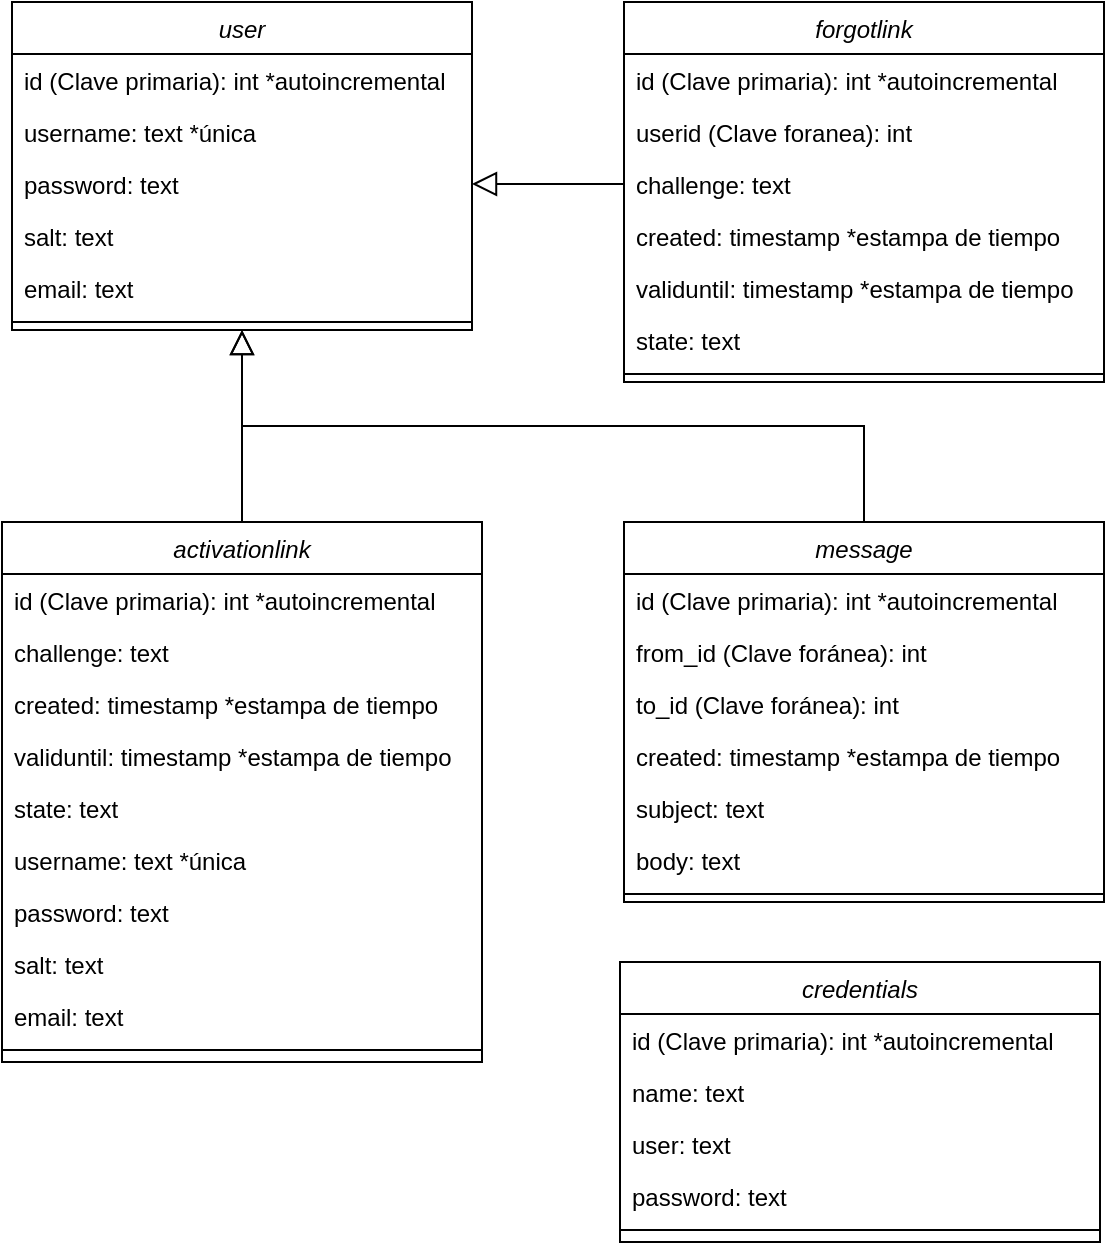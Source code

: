 <mxfile version="20.4.0" type="device"><diagram id="C5RBs43oDa-KdzZeNtuy" name="Page-1"><mxGraphModel dx="2188" dy="1145" grid="1" gridSize="10" guides="1" tooltips="1" connect="1" arrows="1" fold="1" page="1" pageScale="1" pageWidth="827" pageHeight="1169" math="0" shadow="0"><root><mxCell id="WIyWlLk6GJQsqaUBKTNV-0"/><mxCell id="WIyWlLk6GJQsqaUBKTNV-1" parent="WIyWlLk6GJQsqaUBKTNV-0"/><mxCell id="zkfFHV4jXpPFQw0GAbJ--0" value="user" style="swimlane;fontStyle=2;align=center;verticalAlign=top;childLayout=stackLayout;horizontal=1;startSize=26;horizontalStack=0;resizeParent=1;resizeLast=0;collapsible=1;marginBottom=0;rounded=0;shadow=0;strokeWidth=1;" parent="WIyWlLk6GJQsqaUBKTNV-1" vertex="1"><mxGeometry x="110" y="90" width="230" height="164" as="geometry"><mxRectangle x="230" y="140" width="160" height="26" as="alternateBounds"/></mxGeometry></mxCell><mxCell id="zkfFHV4jXpPFQw0GAbJ--1" value="id (Clave primaria): int *autoincremental" style="text;align=left;verticalAlign=top;spacingLeft=4;spacingRight=4;overflow=hidden;rotatable=0;points=[[0,0.5],[1,0.5]];portConstraint=eastwest;" parent="zkfFHV4jXpPFQw0GAbJ--0" vertex="1"><mxGeometry y="26" width="230" height="26" as="geometry"/></mxCell><mxCell id="zkfFHV4jXpPFQw0GAbJ--2" value="username: text *única" style="text;align=left;verticalAlign=top;spacingLeft=4;spacingRight=4;overflow=hidden;rotatable=0;points=[[0,0.5],[1,0.5]];portConstraint=eastwest;rounded=0;shadow=0;html=0;" parent="zkfFHV4jXpPFQw0GAbJ--0" vertex="1"><mxGeometry y="52" width="230" height="26" as="geometry"/></mxCell><mxCell id="zkfFHV4jXpPFQw0GAbJ--3" value="password: text" style="text;align=left;verticalAlign=top;spacingLeft=4;spacingRight=4;overflow=hidden;rotatable=0;points=[[0,0.5],[1,0.5]];portConstraint=eastwest;rounded=0;shadow=0;html=0;" parent="zkfFHV4jXpPFQw0GAbJ--0" vertex="1"><mxGeometry y="78" width="230" height="26" as="geometry"/></mxCell><mxCell id="4GmssvIqVOjiUx_fm6gv-0" value="salt: text" style="text;align=left;verticalAlign=top;spacingLeft=4;spacingRight=4;overflow=hidden;rotatable=0;points=[[0,0.5],[1,0.5]];portConstraint=eastwest;rounded=0;shadow=0;html=0;" vertex="1" parent="zkfFHV4jXpPFQw0GAbJ--0"><mxGeometry y="104" width="230" height="26" as="geometry"/></mxCell><mxCell id="4GmssvIqVOjiUx_fm6gv-1" value="email: text" style="text;align=left;verticalAlign=top;spacingLeft=4;spacingRight=4;overflow=hidden;rotatable=0;points=[[0,0.5],[1,0.5]];portConstraint=eastwest;rounded=0;shadow=0;html=0;" vertex="1" parent="zkfFHV4jXpPFQw0GAbJ--0"><mxGeometry y="130" width="230" height="26" as="geometry"/></mxCell><mxCell id="zkfFHV4jXpPFQw0GAbJ--4" value="" style="line;html=1;strokeWidth=1;align=left;verticalAlign=middle;spacingTop=-1;spacingLeft=3;spacingRight=3;rotatable=0;labelPosition=right;points=[];portConstraint=eastwest;" parent="zkfFHV4jXpPFQw0GAbJ--0" vertex="1"><mxGeometry y="156" width="230" height="8" as="geometry"/></mxCell><mxCell id="zkfFHV4jXpPFQw0GAbJ--12" value="" style="endArrow=block;endSize=10;endFill=0;shadow=0;strokeWidth=1;rounded=0;edgeStyle=elbowEdgeStyle;elbow=vertical;exitX=0.5;exitY=0;exitDx=0;exitDy=0;" parent="WIyWlLk6GJQsqaUBKTNV-1" source="4GmssvIqVOjiUx_fm6gv-24" target="zkfFHV4jXpPFQw0GAbJ--0" edge="1"><mxGeometry width="160" relative="1" as="geometry"><mxPoint x="126" y="340" as="sourcePoint"/><mxPoint x="126" y="183" as="targetPoint"/></mxGeometry></mxCell><mxCell id="zkfFHV4jXpPFQw0GAbJ--16" value="" style="endArrow=block;endSize=10;endFill=0;shadow=0;strokeWidth=1;rounded=0;edgeStyle=elbowEdgeStyle;elbow=vertical;exitX=0;exitY=0.5;exitDx=0;exitDy=0;" parent="WIyWlLk6GJQsqaUBKTNV-1" source="4GmssvIqVOjiUx_fm6gv-5" target="zkfFHV4jXpPFQw0GAbJ--0" edge="1"><mxGeometry width="160" relative="1" as="geometry"><mxPoint x="336" y="340" as="sourcePoint"/><mxPoint x="236" y="251" as="targetPoint"/></mxGeometry></mxCell><mxCell id="4GmssvIqVOjiUx_fm6gv-2" value="forgotlink" style="swimlane;fontStyle=2;align=center;verticalAlign=top;childLayout=stackLayout;horizontal=1;startSize=26;horizontalStack=0;resizeParent=1;resizeLast=0;collapsible=1;marginBottom=0;rounded=0;shadow=0;strokeWidth=1;" vertex="1" parent="WIyWlLk6GJQsqaUBKTNV-1"><mxGeometry x="416" y="90" width="240" height="190" as="geometry"><mxRectangle x="230" y="140" width="160" height="26" as="alternateBounds"/></mxGeometry></mxCell><mxCell id="4GmssvIqVOjiUx_fm6gv-3" value="id (Clave primaria): int *autoincremental" style="text;align=left;verticalAlign=top;spacingLeft=4;spacingRight=4;overflow=hidden;rotatable=0;points=[[0,0.5],[1,0.5]];portConstraint=eastwest;" vertex="1" parent="4GmssvIqVOjiUx_fm6gv-2"><mxGeometry y="26" width="240" height="26" as="geometry"/></mxCell><mxCell id="4GmssvIqVOjiUx_fm6gv-4" value="userid (Clave foranea): int" style="text;align=left;verticalAlign=top;spacingLeft=4;spacingRight=4;overflow=hidden;rotatable=0;points=[[0,0.5],[1,0.5]];portConstraint=eastwest;rounded=0;shadow=0;html=0;" vertex="1" parent="4GmssvIqVOjiUx_fm6gv-2"><mxGeometry y="52" width="240" height="26" as="geometry"/></mxCell><mxCell id="4GmssvIqVOjiUx_fm6gv-5" value="challenge: text" style="text;align=left;verticalAlign=top;spacingLeft=4;spacingRight=4;overflow=hidden;rotatable=0;points=[[0,0.5],[1,0.5]];portConstraint=eastwest;rounded=0;shadow=0;html=0;" vertex="1" parent="4GmssvIqVOjiUx_fm6gv-2"><mxGeometry y="78" width="240" height="26" as="geometry"/></mxCell><mxCell id="4GmssvIqVOjiUx_fm6gv-6" value="created: timestamp *estampa de tiempo" style="text;align=left;verticalAlign=top;spacingLeft=4;spacingRight=4;overflow=hidden;rotatable=0;points=[[0,0.5],[1,0.5]];portConstraint=eastwest;rounded=0;shadow=0;html=0;" vertex="1" parent="4GmssvIqVOjiUx_fm6gv-2"><mxGeometry y="104" width="240" height="26" as="geometry"/></mxCell><mxCell id="4GmssvIqVOjiUx_fm6gv-9" value="validuntil: timestamp *estampa de tiempo" style="text;align=left;verticalAlign=top;spacingLeft=4;spacingRight=4;overflow=hidden;rotatable=0;points=[[0,0.5],[1,0.5]];portConstraint=eastwest;rounded=0;shadow=0;html=0;" vertex="1" parent="4GmssvIqVOjiUx_fm6gv-2"><mxGeometry y="130" width="240" height="26" as="geometry"/></mxCell><mxCell id="4GmssvIqVOjiUx_fm6gv-7" value="state: text" style="text;align=left;verticalAlign=top;spacingLeft=4;spacingRight=4;overflow=hidden;rotatable=0;points=[[0,0.5],[1,0.5]];portConstraint=eastwest;rounded=0;shadow=0;html=0;" vertex="1" parent="4GmssvIqVOjiUx_fm6gv-2"><mxGeometry y="156" width="240" height="26" as="geometry"/></mxCell><mxCell id="4GmssvIqVOjiUx_fm6gv-8" value="" style="line;html=1;strokeWidth=1;align=left;verticalAlign=middle;spacingTop=-1;spacingLeft=3;spacingRight=3;rotatable=0;labelPosition=right;points=[];portConstraint=eastwest;" vertex="1" parent="4GmssvIqVOjiUx_fm6gv-2"><mxGeometry y="182" width="240" height="8" as="geometry"/></mxCell><mxCell id="4GmssvIqVOjiUx_fm6gv-11" value="activationlink" style="swimlane;fontStyle=2;align=center;verticalAlign=top;childLayout=stackLayout;horizontal=1;startSize=26;horizontalStack=0;resizeParent=1;resizeLast=0;collapsible=1;marginBottom=0;rounded=0;shadow=0;strokeWidth=1;" vertex="1" parent="WIyWlLk6GJQsqaUBKTNV-1"><mxGeometry x="105" y="350" width="240" height="270" as="geometry"><mxRectangle x="230" y="140" width="160" height="26" as="alternateBounds"/></mxGeometry></mxCell><mxCell id="4GmssvIqVOjiUx_fm6gv-12" value="id (Clave primaria): int *autoincremental" style="text;align=left;verticalAlign=top;spacingLeft=4;spacingRight=4;overflow=hidden;rotatable=0;points=[[0,0.5],[1,0.5]];portConstraint=eastwest;" vertex="1" parent="4GmssvIqVOjiUx_fm6gv-11"><mxGeometry y="26" width="240" height="26" as="geometry"/></mxCell><mxCell id="4GmssvIqVOjiUx_fm6gv-19" value="challenge: text" style="text;align=left;verticalAlign=top;spacingLeft=4;spacingRight=4;overflow=hidden;rotatable=0;points=[[0,0.5],[1,0.5]];portConstraint=eastwest;rounded=0;shadow=0;html=0;" vertex="1" parent="4GmssvIqVOjiUx_fm6gv-11"><mxGeometry y="52" width="240" height="26" as="geometry"/></mxCell><mxCell id="4GmssvIqVOjiUx_fm6gv-15" value="created: timestamp *estampa de tiempo" style="text;align=left;verticalAlign=top;spacingLeft=4;spacingRight=4;overflow=hidden;rotatable=0;points=[[0,0.5],[1,0.5]];portConstraint=eastwest;rounded=0;shadow=0;html=0;" vertex="1" parent="4GmssvIqVOjiUx_fm6gv-11"><mxGeometry y="78" width="240" height="26" as="geometry"/></mxCell><mxCell id="4GmssvIqVOjiUx_fm6gv-16" value="validuntil: timestamp *estampa de tiempo" style="text;align=left;verticalAlign=top;spacingLeft=4;spacingRight=4;overflow=hidden;rotatable=0;points=[[0,0.5],[1,0.5]];portConstraint=eastwest;rounded=0;shadow=0;html=0;" vertex="1" parent="4GmssvIqVOjiUx_fm6gv-11"><mxGeometry y="104" width="240" height="26" as="geometry"/></mxCell><mxCell id="4GmssvIqVOjiUx_fm6gv-17" value="state: text" style="text;align=left;verticalAlign=top;spacingLeft=4;spacingRight=4;overflow=hidden;rotatable=0;points=[[0,0.5],[1,0.5]];portConstraint=eastwest;rounded=0;shadow=0;html=0;" vertex="1" parent="4GmssvIqVOjiUx_fm6gv-11"><mxGeometry y="130" width="240" height="26" as="geometry"/></mxCell><mxCell id="4GmssvIqVOjiUx_fm6gv-20" value="username: text *única" style="text;align=left;verticalAlign=top;spacingLeft=4;spacingRight=4;overflow=hidden;rotatable=0;points=[[0,0.5],[1,0.5]];portConstraint=eastwest;rounded=0;shadow=0;html=0;" vertex="1" parent="4GmssvIqVOjiUx_fm6gv-11"><mxGeometry y="156" width="240" height="26" as="geometry"/></mxCell><mxCell id="4GmssvIqVOjiUx_fm6gv-21" value="password: text" style="text;align=left;verticalAlign=top;spacingLeft=4;spacingRight=4;overflow=hidden;rotatable=0;points=[[0,0.5],[1,0.5]];portConstraint=eastwest;rounded=0;shadow=0;html=0;" vertex="1" parent="4GmssvIqVOjiUx_fm6gv-11"><mxGeometry y="182" width="240" height="26" as="geometry"/></mxCell><mxCell id="4GmssvIqVOjiUx_fm6gv-22" value="salt: text" style="text;align=left;verticalAlign=top;spacingLeft=4;spacingRight=4;overflow=hidden;rotatable=0;points=[[0,0.5],[1,0.5]];portConstraint=eastwest;rounded=0;shadow=0;html=0;" vertex="1" parent="4GmssvIqVOjiUx_fm6gv-11"><mxGeometry y="208" width="240" height="26" as="geometry"/></mxCell><mxCell id="4GmssvIqVOjiUx_fm6gv-23" value="email: text" style="text;align=left;verticalAlign=top;spacingLeft=4;spacingRight=4;overflow=hidden;rotatable=0;points=[[0,0.5],[1,0.5]];portConstraint=eastwest;rounded=0;shadow=0;html=0;" vertex="1" parent="4GmssvIqVOjiUx_fm6gv-11"><mxGeometry y="234" width="240" height="26" as="geometry"/></mxCell><mxCell id="4GmssvIqVOjiUx_fm6gv-18" value="" style="line;html=1;strokeWidth=1;align=left;verticalAlign=middle;spacingTop=-1;spacingLeft=3;spacingRight=3;rotatable=0;labelPosition=right;points=[];portConstraint=eastwest;" vertex="1" parent="4GmssvIqVOjiUx_fm6gv-11"><mxGeometry y="260" width="240" height="8" as="geometry"/></mxCell><mxCell id="4GmssvIqVOjiUx_fm6gv-24" value="message" style="swimlane;fontStyle=2;align=center;verticalAlign=top;childLayout=stackLayout;horizontal=1;startSize=26;horizontalStack=0;resizeParent=1;resizeLast=0;collapsible=1;marginBottom=0;rounded=0;shadow=0;strokeWidth=1;" vertex="1" parent="WIyWlLk6GJQsqaUBKTNV-1"><mxGeometry x="416" y="350" width="240" height="190" as="geometry"><mxRectangle x="230" y="140" width="160" height="26" as="alternateBounds"/></mxGeometry></mxCell><mxCell id="4GmssvIqVOjiUx_fm6gv-25" value="id (Clave primaria): int *autoincremental" style="text;align=left;verticalAlign=top;spacingLeft=4;spacingRight=4;overflow=hidden;rotatable=0;points=[[0,0.5],[1,0.5]];portConstraint=eastwest;" vertex="1" parent="4GmssvIqVOjiUx_fm6gv-24"><mxGeometry y="26" width="240" height="26" as="geometry"/></mxCell><mxCell id="4GmssvIqVOjiUx_fm6gv-26" value="from_id (Clave foránea): int" style="text;align=left;verticalAlign=top;spacingLeft=4;spacingRight=4;overflow=hidden;rotatable=0;points=[[0,0.5],[1,0.5]];portConstraint=eastwest;rounded=0;shadow=0;html=0;" vertex="1" parent="4GmssvIqVOjiUx_fm6gv-24"><mxGeometry y="52" width="240" height="26" as="geometry"/></mxCell><mxCell id="4GmssvIqVOjiUx_fm6gv-36" value="to_id (Clave foránea): int" style="text;align=left;verticalAlign=top;spacingLeft=4;spacingRight=4;overflow=hidden;rotatable=0;points=[[0,0.5],[1,0.5]];portConstraint=eastwest;rounded=0;shadow=0;html=0;" vertex="1" parent="4GmssvIqVOjiUx_fm6gv-24"><mxGeometry y="78" width="240" height="26" as="geometry"/></mxCell><mxCell id="4GmssvIqVOjiUx_fm6gv-27" value="created: timestamp *estampa de tiempo" style="text;align=left;verticalAlign=top;spacingLeft=4;spacingRight=4;overflow=hidden;rotatable=0;points=[[0,0.5],[1,0.5]];portConstraint=eastwest;rounded=0;shadow=0;html=0;" vertex="1" parent="4GmssvIqVOjiUx_fm6gv-24"><mxGeometry y="104" width="240" height="26" as="geometry"/></mxCell><mxCell id="4GmssvIqVOjiUx_fm6gv-29" value="subject: text" style="text;align=left;verticalAlign=top;spacingLeft=4;spacingRight=4;overflow=hidden;rotatable=0;points=[[0,0.5],[1,0.5]];portConstraint=eastwest;rounded=0;shadow=0;html=0;" vertex="1" parent="4GmssvIqVOjiUx_fm6gv-24"><mxGeometry y="130" width="240" height="26" as="geometry"/></mxCell><mxCell id="4GmssvIqVOjiUx_fm6gv-30" value="body: text " style="text;align=left;verticalAlign=top;spacingLeft=4;spacingRight=4;overflow=hidden;rotatable=0;points=[[0,0.5],[1,0.5]];portConstraint=eastwest;rounded=0;shadow=0;html=0;" vertex="1" parent="4GmssvIqVOjiUx_fm6gv-24"><mxGeometry y="156" width="240" height="26" as="geometry"/></mxCell><mxCell id="4GmssvIqVOjiUx_fm6gv-35" value="" style="line;html=1;strokeWidth=1;align=left;verticalAlign=middle;spacingTop=-1;spacingLeft=3;spacingRight=3;rotatable=0;labelPosition=right;points=[];portConstraint=eastwest;" vertex="1" parent="4GmssvIqVOjiUx_fm6gv-24"><mxGeometry y="182" width="240" height="8" as="geometry"/></mxCell><mxCell id="4GmssvIqVOjiUx_fm6gv-37" value="credentials" style="swimlane;fontStyle=2;align=center;verticalAlign=top;childLayout=stackLayout;horizontal=1;startSize=26;horizontalStack=0;resizeParent=1;resizeLast=0;collapsible=1;marginBottom=0;rounded=0;shadow=0;strokeWidth=1;" vertex="1" parent="WIyWlLk6GJQsqaUBKTNV-1"><mxGeometry x="414" y="570" width="240" height="140" as="geometry"><mxRectangle x="230" y="140" width="160" height="26" as="alternateBounds"/></mxGeometry></mxCell><mxCell id="4GmssvIqVOjiUx_fm6gv-38" value="id (Clave primaria): int *autoincremental" style="text;align=left;verticalAlign=top;spacingLeft=4;spacingRight=4;overflow=hidden;rotatable=0;points=[[0,0.5],[1,0.5]];portConstraint=eastwest;" vertex="1" parent="4GmssvIqVOjiUx_fm6gv-37"><mxGeometry y="26" width="240" height="26" as="geometry"/></mxCell><mxCell id="4GmssvIqVOjiUx_fm6gv-39" value="name: text" style="text;align=left;verticalAlign=top;spacingLeft=4;spacingRight=4;overflow=hidden;rotatable=0;points=[[0,0.5],[1,0.5]];portConstraint=eastwest;rounded=0;shadow=0;html=0;" vertex="1" parent="4GmssvIqVOjiUx_fm6gv-37"><mxGeometry y="52" width="240" height="26" as="geometry"/></mxCell><mxCell id="4GmssvIqVOjiUx_fm6gv-40" value="user: text" style="text;align=left;verticalAlign=top;spacingLeft=4;spacingRight=4;overflow=hidden;rotatable=0;points=[[0,0.5],[1,0.5]];portConstraint=eastwest;rounded=0;shadow=0;html=0;" vertex="1" parent="4GmssvIqVOjiUx_fm6gv-37"><mxGeometry y="78" width="240" height="26" as="geometry"/></mxCell><mxCell id="4GmssvIqVOjiUx_fm6gv-41" value="password: text" style="text;align=left;verticalAlign=top;spacingLeft=4;spacingRight=4;overflow=hidden;rotatable=0;points=[[0,0.5],[1,0.5]];portConstraint=eastwest;rounded=0;shadow=0;html=0;" vertex="1" parent="4GmssvIqVOjiUx_fm6gv-37"><mxGeometry y="104" width="240" height="26" as="geometry"/></mxCell><mxCell id="4GmssvIqVOjiUx_fm6gv-44" value="" style="line;html=1;strokeWidth=1;align=left;verticalAlign=middle;spacingTop=-1;spacingLeft=3;spacingRight=3;rotatable=0;labelPosition=right;points=[];portConstraint=eastwest;" vertex="1" parent="4GmssvIqVOjiUx_fm6gv-37"><mxGeometry y="130" width="240" height="8" as="geometry"/></mxCell><mxCell id="4GmssvIqVOjiUx_fm6gv-47" value="" style="endArrow=block;endSize=10;endFill=0;shadow=0;strokeWidth=1;rounded=0;edgeStyle=elbowEdgeStyle;elbow=vertical;exitX=0.5;exitY=0;exitDx=0;exitDy=0;entryX=0.5;entryY=1;entryDx=0;entryDy=0;" edge="1" parent="WIyWlLk6GJQsqaUBKTNV-1" source="4GmssvIqVOjiUx_fm6gv-11" target="zkfFHV4jXpPFQw0GAbJ--0"><mxGeometry width="160" relative="1" as="geometry"><mxPoint x="426" y="191" as="sourcePoint"/><mxPoint x="350" y="191" as="targetPoint"/></mxGeometry></mxCell></root></mxGraphModel></diagram></mxfile>